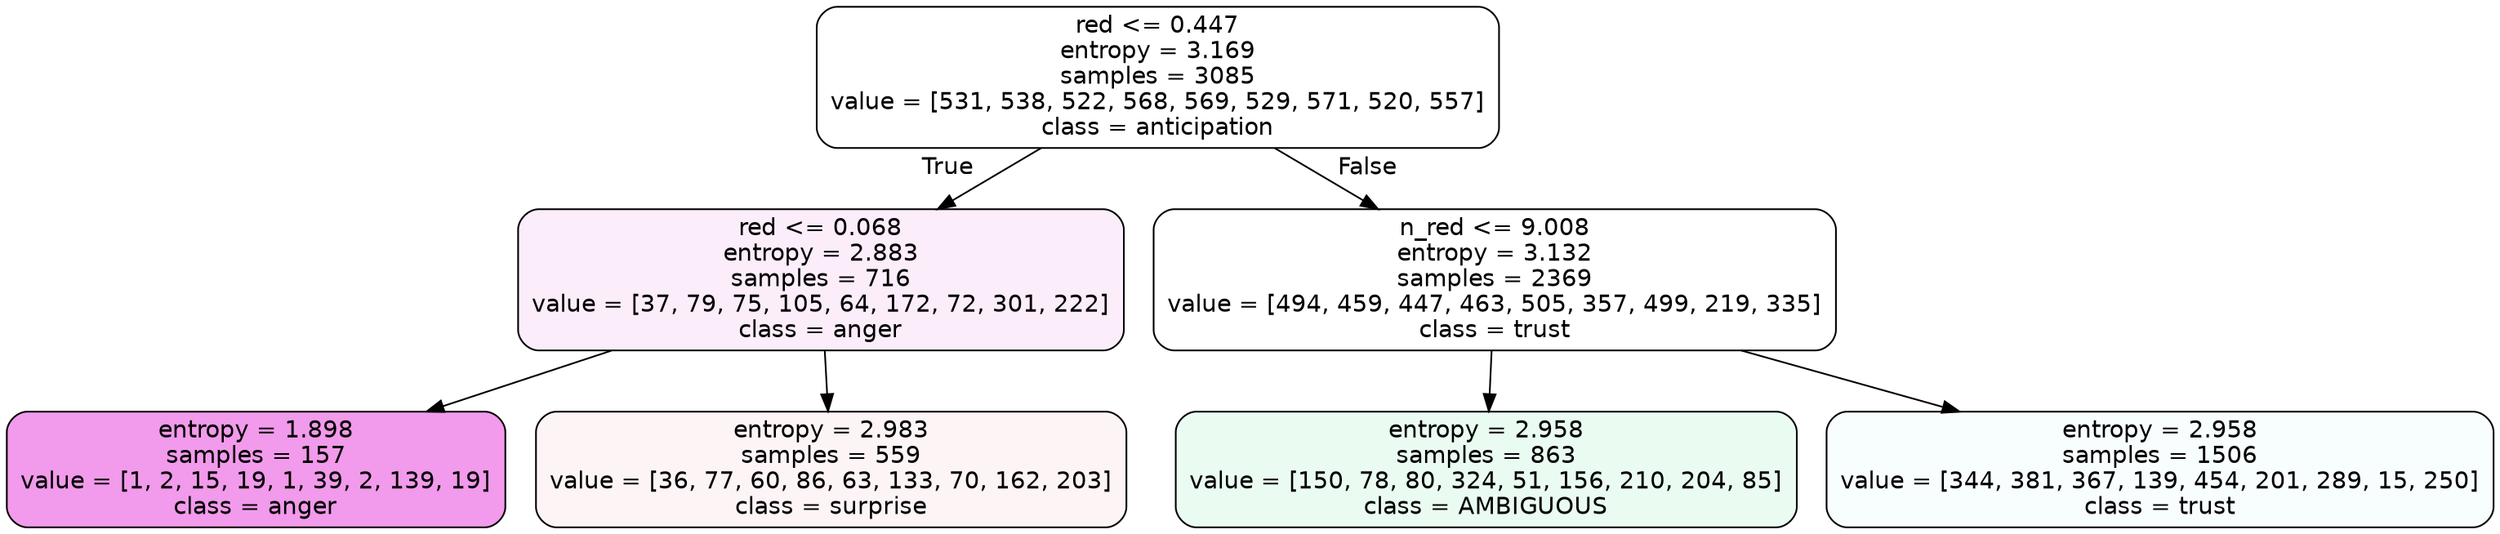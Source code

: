 digraph Tree {
node [shape=box, style="filled, rounded", color="black", fontname=helvetica] ;
edge [fontname=helvetica] ;
0 [label="red <= 0.447\nentropy = 3.169\nsamples = 3085\nvalue = [531, 538, 522, 568, 569, 529, 571, 520, 557]\nclass = anticipation", fillcolor="#8139e500"] ;
1 [label="red <= 0.068\nentropy = 2.883\nsamples = 716\nvalue = [37, 79, 75, 105, 64, 172, 72, 301, 222]\nclass = anger", fillcolor="#e539d716"] ;
0 -> 1 [labeldistance=2.5, labelangle=45, headlabel="True"] ;
2 [label="entropy = 1.898\nsamples = 157\nvalue = [1, 2, 15, 19, 1, 39, 2, 139, 19]\nclass = anger", fillcolor="#e539d781"] ;
1 -> 2 ;
3 [label="entropy = 2.983\nsamples = 559\nvalue = [36, 77, 60, 86, 63, 133, 70, 162, 203]\nclass = surprise", fillcolor="#e539640e"] ;
1 -> 3 ;
4 [label="n_red <= 9.008\nentropy = 3.132\nsamples = 2369\nvalue = [494, 459, 447, 463, 505, 357, 499, 219, 335]\nclass = trust", fillcolor="#39d7e500"] ;
0 -> 4 [labeldistance=2.5, labelangle=-45, headlabel="False"] ;
5 [label="entropy = 2.958\nsamples = 863\nvalue = [150, 78, 80, 324, 51, 156, 210, 204, 85]\nclass = AMBIGUOUS", fillcolor="#39e5811a"] ;
4 -> 5 ;
6 [label="entropy = 2.958\nsamples = 1506\nvalue = [344, 381, 367, 139, 454, 201, 289, 15, 250]\nclass = trust", fillcolor="#39d7e509"] ;
4 -> 6 ;
}
